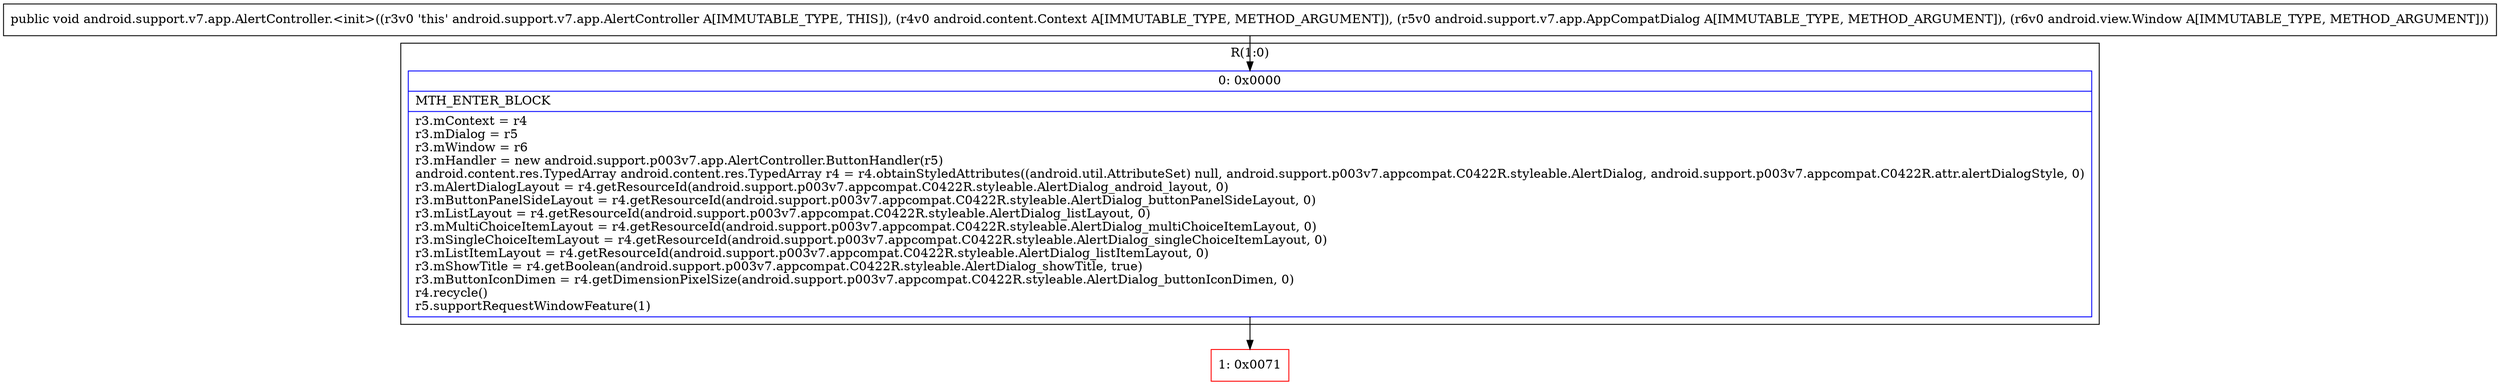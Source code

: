 digraph "CFG forandroid.support.v7.app.AlertController.\<init\>(Landroid\/content\/Context;Landroid\/support\/v7\/app\/AppCompatDialog;Landroid\/view\/Window;)V" {
subgraph cluster_Region_1407206870 {
label = "R(1:0)";
node [shape=record,color=blue];
Node_0 [shape=record,label="{0\:\ 0x0000|MTH_ENTER_BLOCK\l|r3.mContext = r4\lr3.mDialog = r5\lr3.mWindow = r6\lr3.mHandler = new android.support.p003v7.app.AlertController.ButtonHandler(r5)\landroid.content.res.TypedArray android.content.res.TypedArray r4 = r4.obtainStyledAttributes((android.util.AttributeSet) null, android.support.p003v7.appcompat.C0422R.styleable.AlertDialog, android.support.p003v7.appcompat.C0422R.attr.alertDialogStyle, 0)\lr3.mAlertDialogLayout = r4.getResourceId(android.support.p003v7.appcompat.C0422R.styleable.AlertDialog_android_layout, 0)\lr3.mButtonPanelSideLayout = r4.getResourceId(android.support.p003v7.appcompat.C0422R.styleable.AlertDialog_buttonPanelSideLayout, 0)\lr3.mListLayout = r4.getResourceId(android.support.p003v7.appcompat.C0422R.styleable.AlertDialog_listLayout, 0)\lr3.mMultiChoiceItemLayout = r4.getResourceId(android.support.p003v7.appcompat.C0422R.styleable.AlertDialog_multiChoiceItemLayout, 0)\lr3.mSingleChoiceItemLayout = r4.getResourceId(android.support.p003v7.appcompat.C0422R.styleable.AlertDialog_singleChoiceItemLayout, 0)\lr3.mListItemLayout = r4.getResourceId(android.support.p003v7.appcompat.C0422R.styleable.AlertDialog_listItemLayout, 0)\lr3.mShowTitle = r4.getBoolean(android.support.p003v7.appcompat.C0422R.styleable.AlertDialog_showTitle, true)\lr3.mButtonIconDimen = r4.getDimensionPixelSize(android.support.p003v7.appcompat.C0422R.styleable.AlertDialog_buttonIconDimen, 0)\lr4.recycle()\lr5.supportRequestWindowFeature(1)\l}"];
}
Node_1 [shape=record,color=red,label="{1\:\ 0x0071}"];
MethodNode[shape=record,label="{public void android.support.v7.app.AlertController.\<init\>((r3v0 'this' android.support.v7.app.AlertController A[IMMUTABLE_TYPE, THIS]), (r4v0 android.content.Context A[IMMUTABLE_TYPE, METHOD_ARGUMENT]), (r5v0 android.support.v7.app.AppCompatDialog A[IMMUTABLE_TYPE, METHOD_ARGUMENT]), (r6v0 android.view.Window A[IMMUTABLE_TYPE, METHOD_ARGUMENT])) }"];
MethodNode -> Node_0;
Node_0 -> Node_1;
}

